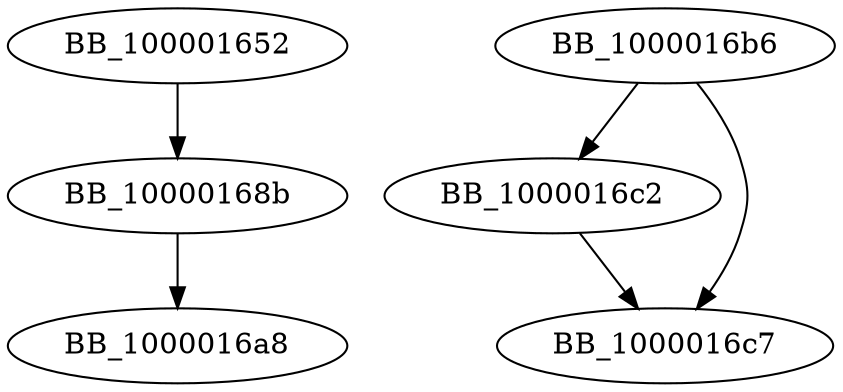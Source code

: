 DiGraph __ZNSt6vectorIhSaIhEEC2IPhEET_S4_RKS0_{
BB_100001652->BB_10000168b
BB_10000168b->BB_1000016a8
BB_1000016b6->BB_1000016c2
BB_1000016b6->BB_1000016c7
BB_1000016c2->BB_1000016c7
}

